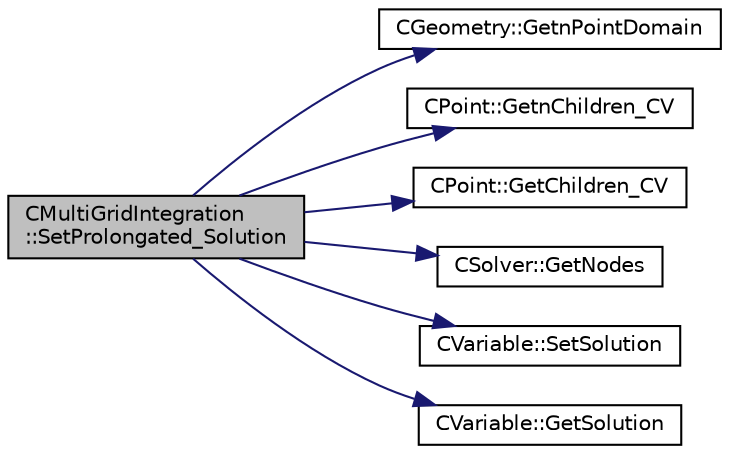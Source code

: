 digraph "CMultiGridIntegration::SetProlongated_Solution"
{
  edge [fontname="Helvetica",fontsize="10",labelfontname="Helvetica",labelfontsize="10"];
  node [fontname="Helvetica",fontsize="10",shape=record];
  rankdir="LR";
  Node516 [label="CMultiGridIntegration\l::SetProlongated_Solution",height=0.2,width=0.4,color="black", fillcolor="grey75", style="filled", fontcolor="black"];
  Node516 -> Node517 [color="midnightblue",fontsize="10",style="solid",fontname="Helvetica"];
  Node517 [label="CGeometry::GetnPointDomain",height=0.2,width=0.4,color="black", fillcolor="white", style="filled",URL="$class_c_geometry.html#a4fc7de3bff7b6f8c35717016d6f8fcb2",tooltip="Get number of real points (that belong to the domain). "];
  Node516 -> Node518 [color="midnightblue",fontsize="10",style="solid",fontname="Helvetica"];
  Node518 [label="CPoint::GetnChildren_CV",height=0.2,width=0.4,color="black", fillcolor="white", style="filled",URL="$class_c_point.html#aa32b71744384b293260648bff1de9a5c",tooltip="Get the number of children of an agglomerated control volume. "];
  Node516 -> Node519 [color="midnightblue",fontsize="10",style="solid",fontname="Helvetica"];
  Node519 [label="CPoint::GetChildren_CV",height=0.2,width=0.4,color="black", fillcolor="white", style="filled",URL="$class_c_point.html#a821d9feaa7488e42dfca27a349776f0a",tooltip="Get the children control volume of an agglomerated control volume. "];
  Node516 -> Node520 [color="midnightblue",fontsize="10",style="solid",fontname="Helvetica"];
  Node520 [label="CSolver::GetNodes",height=0.2,width=0.4,color="black", fillcolor="white", style="filled",URL="$class_c_solver.html#af3198e52a2ea377bb765647b5e697197",tooltip="Allow outside access to the nodes of the solver, containing conservatives, primitives, etc. "];
  Node516 -> Node521 [color="midnightblue",fontsize="10",style="solid",fontname="Helvetica"];
  Node521 [label="CVariable::SetSolution",height=0.2,width=0.4,color="black", fillcolor="white", style="filled",URL="$class_c_variable.html#a22fbbd7bc6491672843000644a05c6a5",tooltip="Set the value of the solution, all variables. "];
  Node516 -> Node522 [color="midnightblue",fontsize="10",style="solid",fontname="Helvetica"];
  Node522 [label="CVariable::GetSolution",height=0.2,width=0.4,color="black", fillcolor="white", style="filled",URL="$class_c_variable.html#a261483e39c23c1de7cb9aea7e917c121",tooltip="Get the solution. "];
}
